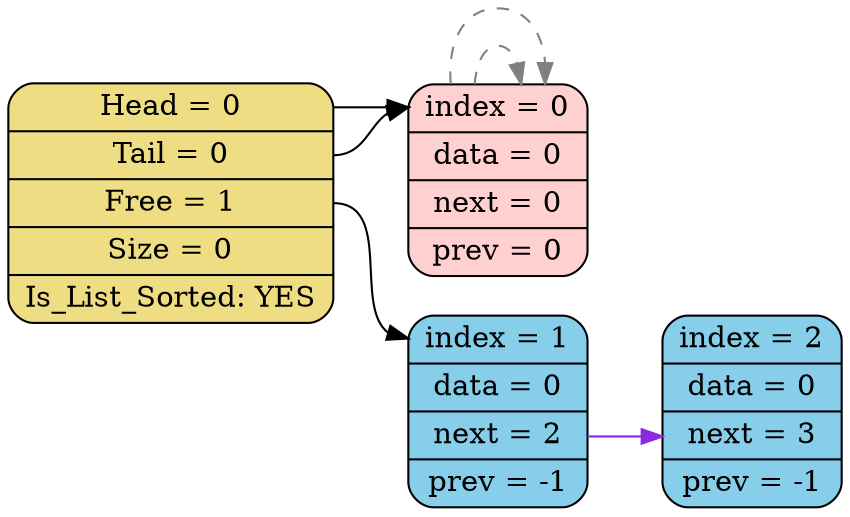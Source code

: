 digraph List
{
  rankdir = LR;
  node[fontsize=14];
  edge[color="black",fontcolor="blue",fontsize=12];
  header[shape = Mrecord, style = filled, fillcolor = "lightgoldenrod",label = " <head> Head = 0 | <tail> Tail = 0 | <free> Free = 1 | <size> Size = 0 | Is_List_Sorted: YES"];
  node0  -> node0[color = "webgray", style = "dashed"];
  node0 -> node0 [color = "webgray", style = "dashed"];
  node0[shape = Mrecord, style = filled,label = " <index> index = 0 | data = 0 | <next_idx> next = 0 | <prev_idx> prev = 0",fillcolor = "#FFD0D0"];
  node1[shape = Mrecord, style = filled,label = " <index> index = 1 | data = 0 | <next_idx> next = 2 | <prev_idx> prev = -1",fillcolor = "skyblue"];
  node2[shape = Mrecord, style = filled,label = " <index> index = 2 | data = 0 | <next_idx> next = 3 | <prev_idx> prev = -1",fillcolor = "skyblue"];
  node1 : <next_idx> -> node2 : <next_idx> [color = "blueviolet"];
  header : <head> -> node0 : <index> ;
  header : <tail> -> node0 : <index> ;
  header : <free> -> node1 : <index>;
}